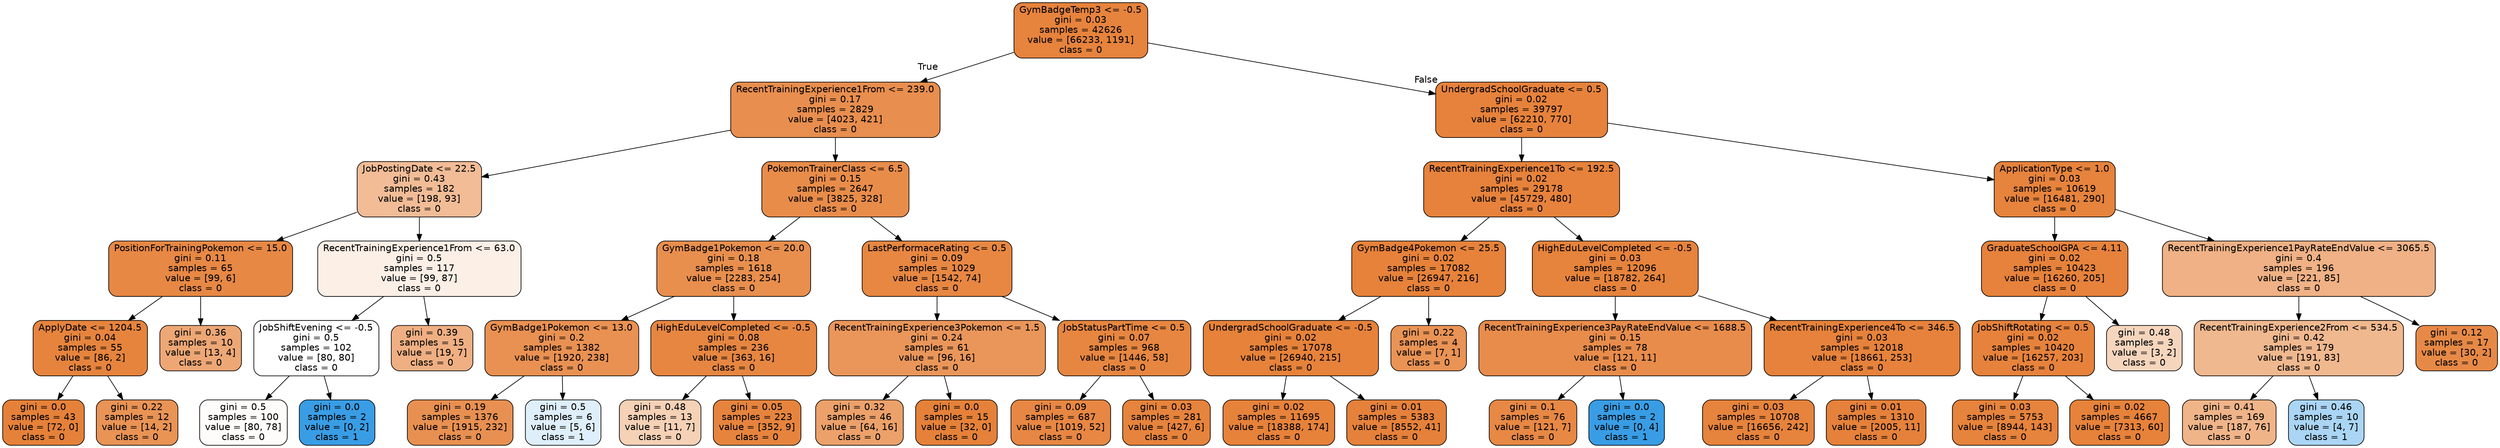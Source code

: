 digraph Tree {
node [shape=box, style="filled, rounded", color="black", fontname=helvetica] ;
edge [fontname=helvetica] ;
0 [label="GymBadgeTemp3 <= -0.5\ngini = 0.03\nsamples = 42626\nvalue = [66233, 1191]\nclass = 0", fillcolor="#e58139fa"] ;
1 [label="RecentTrainingExperience1From <= 239.0\ngini = 0.17\nsamples = 2829\nvalue = [4023, 421]\nclass = 0", fillcolor="#e58139e4"] ;
0 -> 1 [labeldistance=2.5, labelangle=45, headlabel="True"] ;
2 [label="JobPostingDate <= 22.5\ngini = 0.43\nsamples = 182\nvalue = [198, 93]\nclass = 0", fillcolor="#e5813987"] ;
1 -> 2 ;
3 [label="PositionForTrainingPokemon <= 15.0\ngini = 0.11\nsamples = 65\nvalue = [99, 6]\nclass = 0", fillcolor="#e58139f0"] ;
2 -> 3 ;
4 [label="ApplyDate <= 1204.5\ngini = 0.04\nsamples = 55\nvalue = [86, 2]\nclass = 0", fillcolor="#e58139f9"] ;
3 -> 4 ;
5 [label="gini = 0.0\nsamples = 43\nvalue = [72, 0]\nclass = 0", fillcolor="#e58139ff"] ;
4 -> 5 ;
6 [label="gini = 0.22\nsamples = 12\nvalue = [14, 2]\nclass = 0", fillcolor="#e58139db"] ;
4 -> 6 ;
7 [label="gini = 0.36\nsamples = 10\nvalue = [13, 4]\nclass = 0", fillcolor="#e58139b1"] ;
3 -> 7 ;
8 [label="RecentTrainingExperience1From <= 63.0\ngini = 0.5\nsamples = 117\nvalue = [99, 87]\nclass = 0", fillcolor="#e581391f"] ;
2 -> 8 ;
9 [label="JobShiftEvening <= -0.5\ngini = 0.5\nsamples = 102\nvalue = [80, 80]\nclass = 0", fillcolor="#e5813900"] ;
8 -> 9 ;
10 [label="gini = 0.5\nsamples = 100\nvalue = [80, 78]\nclass = 0", fillcolor="#e5813906"] ;
9 -> 10 ;
11 [label="gini = 0.0\nsamples = 2\nvalue = [0, 2]\nclass = 1", fillcolor="#399de5ff"] ;
9 -> 11 ;
12 [label="gini = 0.39\nsamples = 15\nvalue = [19, 7]\nclass = 0", fillcolor="#e58139a1"] ;
8 -> 12 ;
13 [label="PokemonTrainerClass <= 6.5\ngini = 0.15\nsamples = 2647\nvalue = [3825, 328]\nclass = 0", fillcolor="#e58139e9"] ;
1 -> 13 ;
14 [label="GymBadge1Pokemon <= 20.0\ngini = 0.18\nsamples = 1618\nvalue = [2283, 254]\nclass = 0", fillcolor="#e58139e3"] ;
13 -> 14 ;
15 [label="GymBadge1Pokemon <= 13.0\ngini = 0.2\nsamples = 1382\nvalue = [1920, 238]\nclass = 0", fillcolor="#e58139df"] ;
14 -> 15 ;
16 [label="gini = 0.19\nsamples = 1376\nvalue = [1915, 232]\nclass = 0", fillcolor="#e58139e0"] ;
15 -> 16 ;
17 [label="gini = 0.5\nsamples = 6\nvalue = [5, 6]\nclass = 1", fillcolor="#399de52a"] ;
15 -> 17 ;
18 [label="HighEduLevelCompleted <= -0.5\ngini = 0.08\nsamples = 236\nvalue = [363, 16]\nclass = 0", fillcolor="#e58139f4"] ;
14 -> 18 ;
19 [label="gini = 0.48\nsamples = 13\nvalue = [11, 7]\nclass = 0", fillcolor="#e581395d"] ;
18 -> 19 ;
20 [label="gini = 0.05\nsamples = 223\nvalue = [352, 9]\nclass = 0", fillcolor="#e58139f8"] ;
18 -> 20 ;
21 [label="LastPerformaceRating <= 0.5\ngini = 0.09\nsamples = 1029\nvalue = [1542, 74]\nclass = 0", fillcolor="#e58139f3"] ;
13 -> 21 ;
22 [label="RecentTrainingExperience3Pokemon <= 1.5\ngini = 0.24\nsamples = 61\nvalue = [96, 16]\nclass = 0", fillcolor="#e58139d4"] ;
21 -> 22 ;
23 [label="gini = 0.32\nsamples = 46\nvalue = [64, 16]\nclass = 0", fillcolor="#e58139bf"] ;
22 -> 23 ;
24 [label="gini = 0.0\nsamples = 15\nvalue = [32, 0]\nclass = 0", fillcolor="#e58139ff"] ;
22 -> 24 ;
25 [label="JobStatusPartTime <= 0.5\ngini = 0.07\nsamples = 968\nvalue = [1446, 58]\nclass = 0", fillcolor="#e58139f5"] ;
21 -> 25 ;
26 [label="gini = 0.09\nsamples = 687\nvalue = [1019, 52]\nclass = 0", fillcolor="#e58139f2"] ;
25 -> 26 ;
27 [label="gini = 0.03\nsamples = 281\nvalue = [427, 6]\nclass = 0", fillcolor="#e58139fb"] ;
25 -> 27 ;
28 [label="UndergradSchoolGraduate <= 0.5\ngini = 0.02\nsamples = 39797\nvalue = [62210, 770]\nclass = 0", fillcolor="#e58139fc"] ;
0 -> 28 [labeldistance=2.5, labelangle=-45, headlabel="False"] ;
29 [label="RecentTrainingExperience1To <= 192.5\ngini = 0.02\nsamples = 29178\nvalue = [45729, 480]\nclass = 0", fillcolor="#e58139fc"] ;
28 -> 29 ;
30 [label="GymBadge4Pokemon <= 25.5\ngini = 0.02\nsamples = 17082\nvalue = [26947, 216]\nclass = 0", fillcolor="#e58139fd"] ;
29 -> 30 ;
31 [label="UndergradSchoolGraduate <= -0.5\ngini = 0.02\nsamples = 17078\nvalue = [26940, 215]\nclass = 0", fillcolor="#e58139fd"] ;
30 -> 31 ;
32 [label="gini = 0.02\nsamples = 11695\nvalue = [18388, 174]\nclass = 0", fillcolor="#e58139fd"] ;
31 -> 32 ;
33 [label="gini = 0.01\nsamples = 5383\nvalue = [8552, 41]\nclass = 0", fillcolor="#e58139fe"] ;
31 -> 33 ;
34 [label="gini = 0.22\nsamples = 4\nvalue = [7, 1]\nclass = 0", fillcolor="#e58139db"] ;
30 -> 34 ;
35 [label="HighEduLevelCompleted <= -0.5\ngini = 0.03\nsamples = 12096\nvalue = [18782, 264]\nclass = 0", fillcolor="#e58139fb"] ;
29 -> 35 ;
36 [label="RecentTrainingExperience3PayRateEndValue <= 1688.5\ngini = 0.15\nsamples = 78\nvalue = [121, 11]\nclass = 0", fillcolor="#e58139e8"] ;
35 -> 36 ;
37 [label="gini = 0.1\nsamples = 76\nvalue = [121, 7]\nclass = 0", fillcolor="#e58139f0"] ;
36 -> 37 ;
38 [label="gini = 0.0\nsamples = 2\nvalue = [0, 4]\nclass = 1", fillcolor="#399de5ff"] ;
36 -> 38 ;
39 [label="RecentTrainingExperience4To <= 346.5\ngini = 0.03\nsamples = 12018\nvalue = [18661, 253]\nclass = 0", fillcolor="#e58139fc"] ;
35 -> 39 ;
40 [label="gini = 0.03\nsamples = 10708\nvalue = [16656, 242]\nclass = 0", fillcolor="#e58139fb"] ;
39 -> 40 ;
41 [label="gini = 0.01\nsamples = 1310\nvalue = [2005, 11]\nclass = 0", fillcolor="#e58139fe"] ;
39 -> 41 ;
42 [label="ApplicationType <= 1.0\ngini = 0.03\nsamples = 10619\nvalue = [16481, 290]\nclass = 0", fillcolor="#e58139fb"] ;
28 -> 42 ;
43 [label="GraduateSchoolGPA <= 4.11\ngini = 0.02\nsamples = 10423\nvalue = [16260, 205]\nclass = 0", fillcolor="#e58139fc"] ;
42 -> 43 ;
44 [label="JobShiftRotating <= 0.5\ngini = 0.02\nsamples = 10420\nvalue = [16257, 203]\nclass = 0", fillcolor="#e58139fc"] ;
43 -> 44 ;
45 [label="gini = 0.03\nsamples = 5753\nvalue = [8944, 143]\nclass = 0", fillcolor="#e58139fb"] ;
44 -> 45 ;
46 [label="gini = 0.02\nsamples = 4667\nvalue = [7313, 60]\nclass = 0", fillcolor="#e58139fd"] ;
44 -> 46 ;
47 [label="gini = 0.48\nsamples = 3\nvalue = [3, 2]\nclass = 0", fillcolor="#e5813955"] ;
43 -> 47 ;
48 [label="RecentTrainingExperience1PayRateEndValue <= 3065.5\ngini = 0.4\nsamples = 196\nvalue = [221, 85]\nclass = 0", fillcolor="#e581399d"] ;
42 -> 48 ;
49 [label="RecentTrainingExperience2From <= 534.5\ngini = 0.42\nsamples = 179\nvalue = [191, 83]\nclass = 0", fillcolor="#e5813990"] ;
48 -> 49 ;
50 [label="gini = 0.41\nsamples = 169\nvalue = [187, 76]\nclass = 0", fillcolor="#e5813997"] ;
49 -> 50 ;
51 [label="gini = 0.46\nsamples = 10\nvalue = [4, 7]\nclass = 1", fillcolor="#399de56d"] ;
49 -> 51 ;
52 [label="gini = 0.12\nsamples = 17\nvalue = [30, 2]\nclass = 0", fillcolor="#e58139ee"] ;
48 -> 52 ;
}